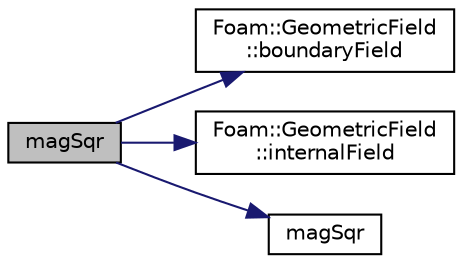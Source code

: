 digraph "magSqr"
{
  bgcolor="transparent";
  edge [fontname="Helvetica",fontsize="10",labelfontname="Helvetica",labelfontsize="10"];
  node [fontname="Helvetica",fontsize="10",shape=record];
  rankdir="LR";
  Node1 [label="magSqr",height=0.2,width=0.4,color="black", fillcolor="grey75", style="filled", fontcolor="black"];
  Node1 -> Node2 [color="midnightblue",fontsize="10",style="solid",fontname="Helvetica"];
  Node2 [label="Foam::GeometricField\l::boundaryField",height=0.2,width=0.4,color="black",URL="$a00921.html#a3c6c1a789b48ea0c5e8bff64f9c14f2d",tooltip="Return reference to GeometricBoundaryField. "];
  Node1 -> Node3 [color="midnightblue",fontsize="10",style="solid",fontname="Helvetica"];
  Node3 [label="Foam::GeometricField\l::internalField",height=0.2,width=0.4,color="black",URL="$a00921.html#a9536140d36d69bbac40496f6b817aa0a",tooltip="Return internal field. "];
  Node1 -> Node4 [color="midnightblue",fontsize="10",style="solid",fontname="Helvetica"];
  Node4 [label="magSqr",height=0.2,width=0.4,color="black",URL="$a10733.html#ae6fff2c6981e6d9618aa5038e69def6e"];
}
